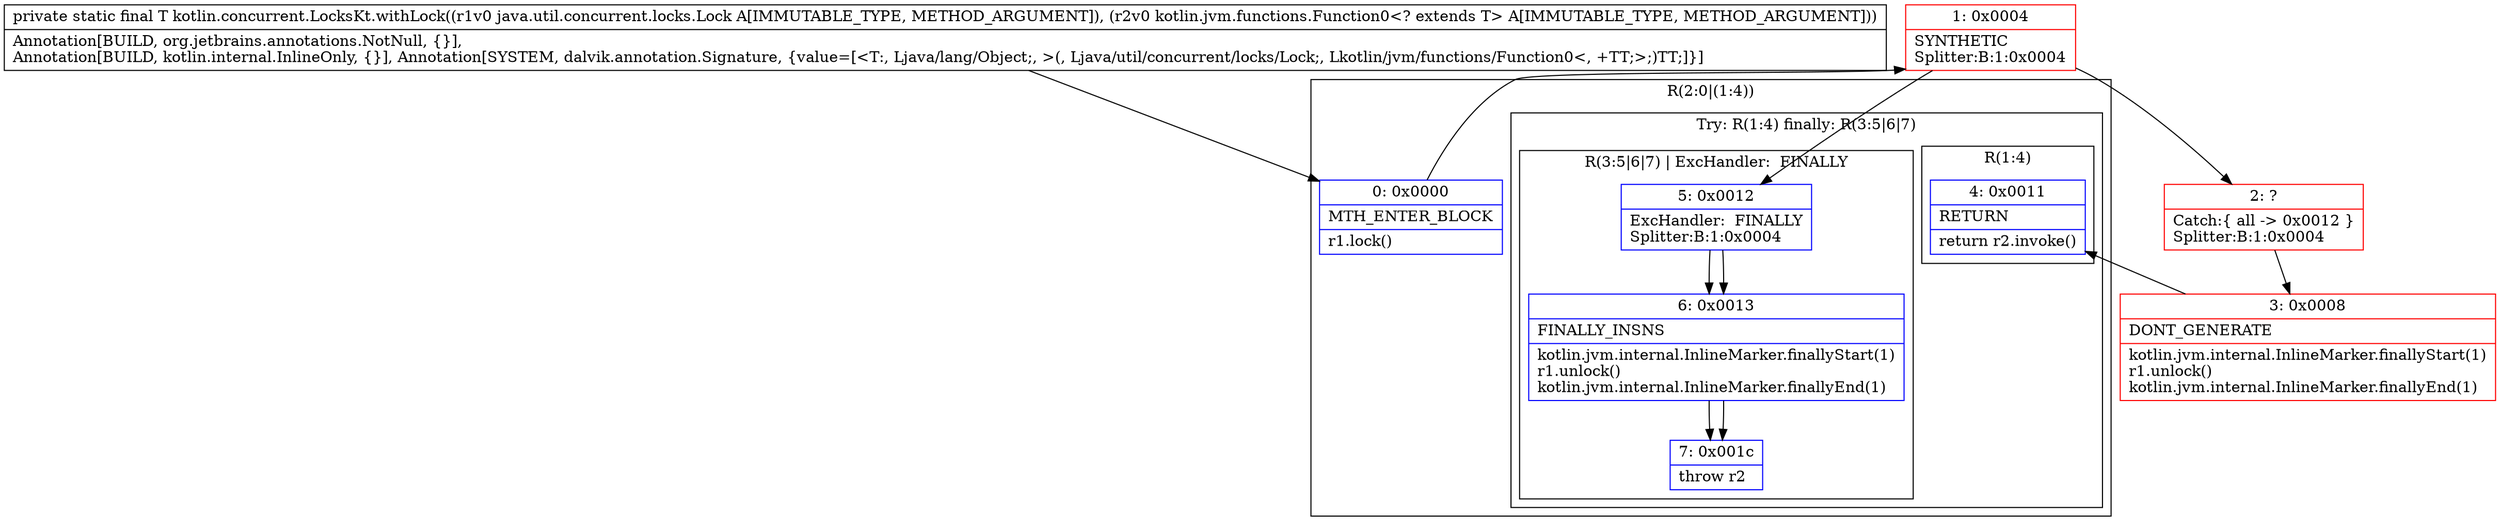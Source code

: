 digraph "CFG forkotlin.concurrent.LocksKt.withLock(Ljava\/util\/concurrent\/locks\/Lock;Lkotlin\/jvm\/functions\/Function0;)Ljava\/lang\/Object;" {
subgraph cluster_Region_567015071 {
label = "R(2:0|(1:4))";
node [shape=record,color=blue];
Node_0 [shape=record,label="{0\:\ 0x0000|MTH_ENTER_BLOCK\l|r1.lock()\l}"];
subgraph cluster_TryCatchRegion_71048256 {
label = "Try: R(1:4) finally: R(3:5|6|7)";
node [shape=record,color=blue];
subgraph cluster_Region_986855496 {
label = "R(1:4)";
node [shape=record,color=blue];
Node_4 [shape=record,label="{4\:\ 0x0011|RETURN\l|return r2.invoke()\l}"];
}
subgraph cluster_Region_1791594489 {
label = "R(3:5|6|7) | ExcHandler:  FINALLY\l";
node [shape=record,color=blue];
Node_5 [shape=record,label="{5\:\ 0x0012|ExcHandler:  FINALLY\lSplitter:B:1:0x0004\l}"];
Node_6 [shape=record,label="{6\:\ 0x0013|FINALLY_INSNS\l|kotlin.jvm.internal.InlineMarker.finallyStart(1)\lr1.unlock()\lkotlin.jvm.internal.InlineMarker.finallyEnd(1)\l}"];
Node_7 [shape=record,label="{7\:\ 0x001c|throw r2\l}"];
}
}
}
subgraph cluster_Region_1791594489 {
label = "R(3:5|6|7) | ExcHandler:  FINALLY\l";
node [shape=record,color=blue];
Node_5 [shape=record,label="{5\:\ 0x0012|ExcHandler:  FINALLY\lSplitter:B:1:0x0004\l}"];
Node_6 [shape=record,label="{6\:\ 0x0013|FINALLY_INSNS\l|kotlin.jvm.internal.InlineMarker.finallyStart(1)\lr1.unlock()\lkotlin.jvm.internal.InlineMarker.finallyEnd(1)\l}"];
Node_7 [shape=record,label="{7\:\ 0x001c|throw r2\l}"];
}
Node_1 [shape=record,color=red,label="{1\:\ 0x0004|SYNTHETIC\lSplitter:B:1:0x0004\l}"];
Node_2 [shape=record,color=red,label="{2\:\ ?|Catch:\{ all \-\> 0x0012 \}\lSplitter:B:1:0x0004\l}"];
Node_3 [shape=record,color=red,label="{3\:\ 0x0008|DONT_GENERATE\l|kotlin.jvm.internal.InlineMarker.finallyStart(1)\lr1.unlock()\lkotlin.jvm.internal.InlineMarker.finallyEnd(1)\l}"];
MethodNode[shape=record,label="{private static final T kotlin.concurrent.LocksKt.withLock((r1v0 java.util.concurrent.locks.Lock A[IMMUTABLE_TYPE, METHOD_ARGUMENT]), (r2v0 kotlin.jvm.functions.Function0\<? extends T\> A[IMMUTABLE_TYPE, METHOD_ARGUMENT]))  | Annotation[BUILD, org.jetbrains.annotations.NotNull, \{\}], \lAnnotation[BUILD, kotlin.internal.InlineOnly, \{\}], Annotation[SYSTEM, dalvik.annotation.Signature, \{value=[\<T:, Ljava\/lang\/Object;, \>(, Ljava\/util\/concurrent\/locks\/Lock;, Lkotlin\/jvm\/functions\/Function0\<, +TT;\>;)TT;]\}]\l}"];
MethodNode -> Node_0;
Node_0 -> Node_1;
Node_5 -> Node_6;
Node_6 -> Node_7;
Node_5 -> Node_6;
Node_6 -> Node_7;
Node_1 -> Node_2;
Node_1 -> Node_5;
Node_2 -> Node_3;
Node_3 -> Node_4;
}

